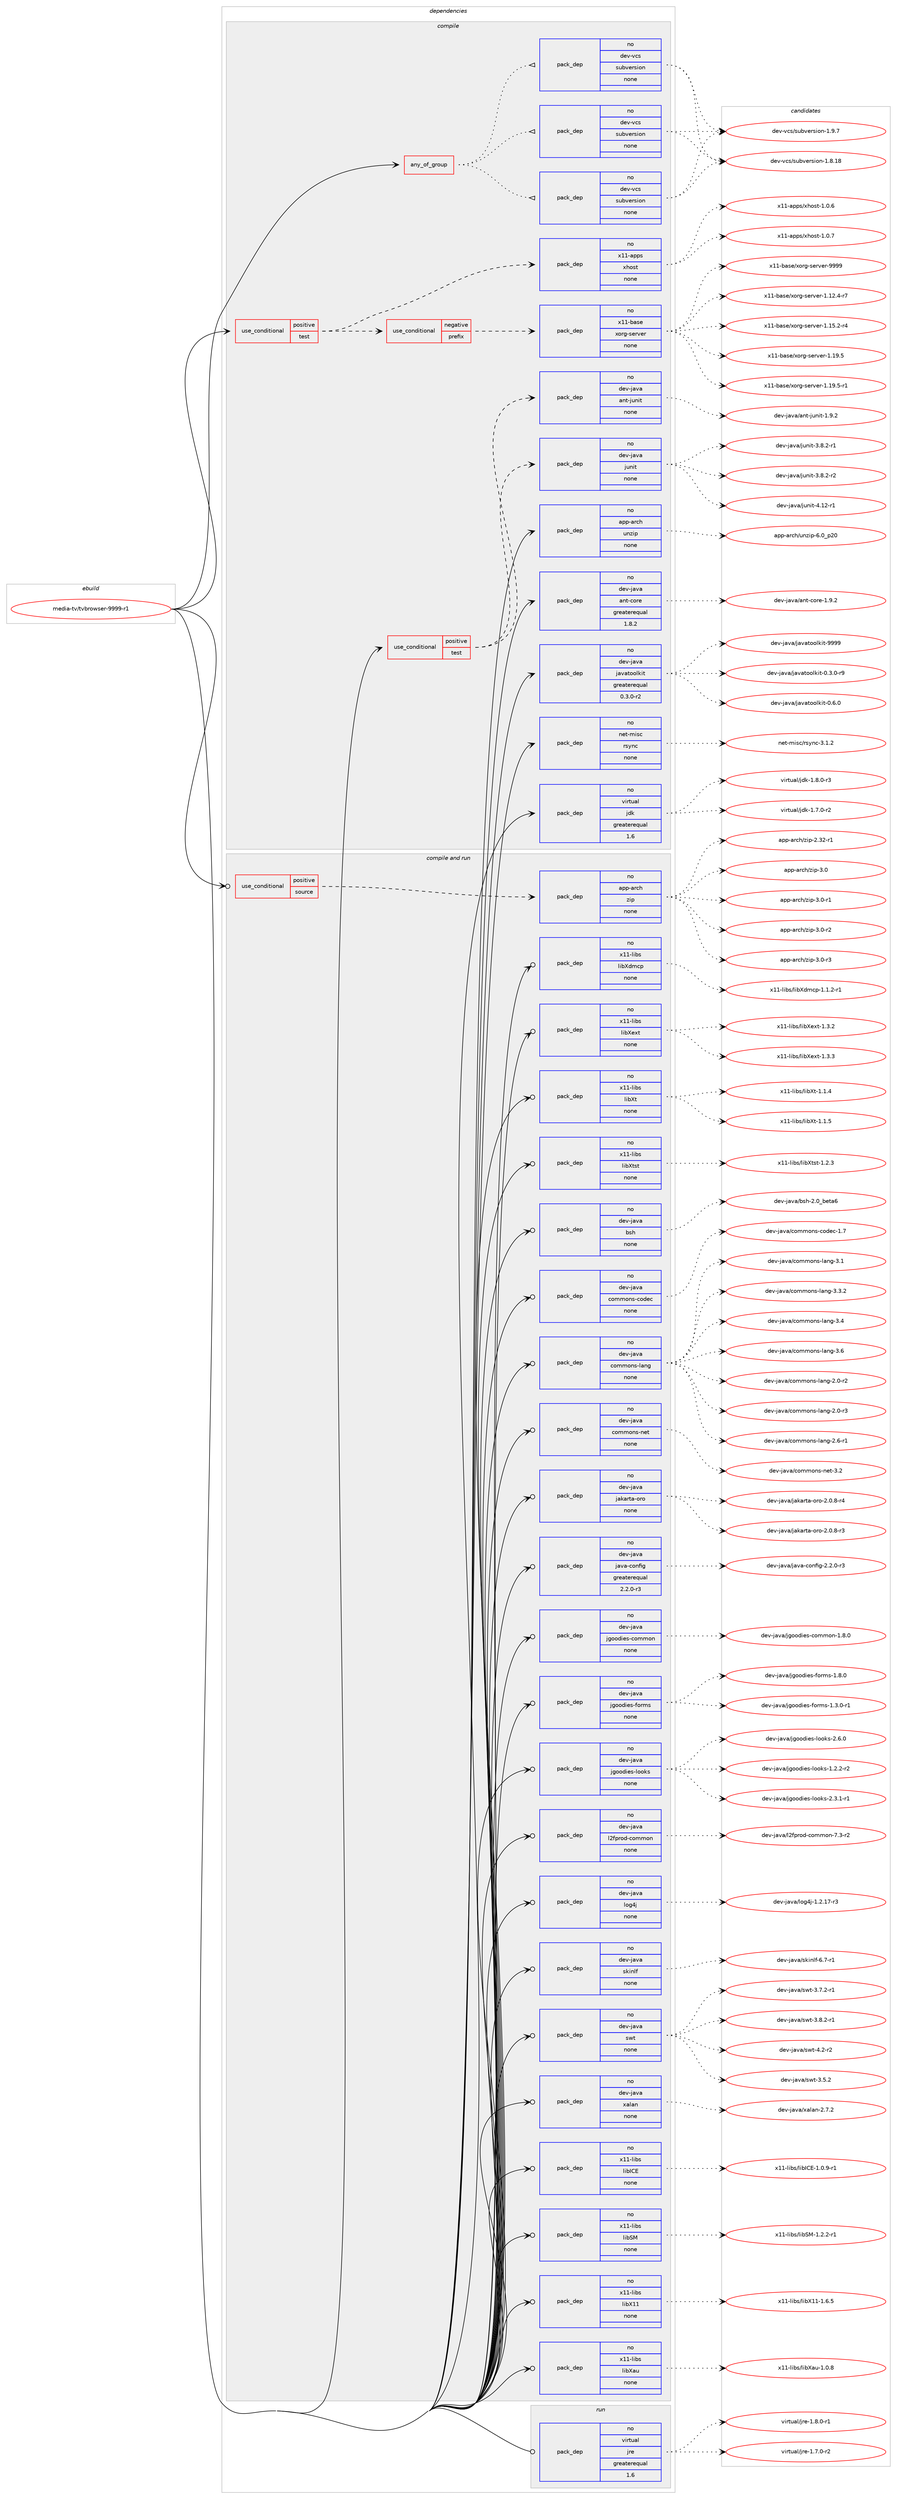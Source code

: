 digraph prolog {

# *************
# Graph options
# *************

newrank=true;
concentrate=true;
compound=true;
graph [rankdir=LR,fontname=Helvetica,fontsize=10,ranksep=1.5];#, ranksep=2.5, nodesep=0.2];
edge  [arrowhead=vee];
node  [fontname=Helvetica,fontsize=10];

# **********
# The ebuild
# **********

subgraph cluster_leftcol {
color=gray;
rank=same;
label=<<i>ebuild</i>>;
id [label="media-tv/tvbrowser-9999-r1", color=red, width=4, href="../media-tv/tvbrowser-9999-r1.svg"];
}

# ****************
# The dependencies
# ****************

subgraph cluster_midcol {
color=gray;
label=<<i>dependencies</i>>;
subgraph cluster_compile {
fillcolor="#eeeeee";
style=filled;
label=<<i>compile</i>>;
subgraph any6147 {
dependency389035 [label=<<TABLE BORDER="0" CELLBORDER="1" CELLSPACING="0" CELLPADDING="4"><TR><TD CELLPADDING="10">any_of_group</TD></TR></TABLE>>, shape=none, color=red];subgraph pack287333 {
dependency389036 [label=<<TABLE BORDER="0" CELLBORDER="1" CELLSPACING="0" CELLPADDING="4" WIDTH="220"><TR><TD ROWSPAN="6" CELLPADDING="30">pack_dep</TD></TR><TR><TD WIDTH="110">no</TD></TR><TR><TD>dev-vcs</TD></TR><TR><TD>subversion</TD></TR><TR><TD>none</TD></TR><TR><TD></TD></TR></TABLE>>, shape=none, color=blue];
}
dependency389035:e -> dependency389036:w [weight=20,style="dotted",arrowhead="oinv"];
subgraph pack287334 {
dependency389037 [label=<<TABLE BORDER="0" CELLBORDER="1" CELLSPACING="0" CELLPADDING="4" WIDTH="220"><TR><TD ROWSPAN="6" CELLPADDING="30">pack_dep</TD></TR><TR><TD WIDTH="110">no</TD></TR><TR><TD>dev-vcs</TD></TR><TR><TD>subversion</TD></TR><TR><TD>none</TD></TR><TR><TD></TD></TR></TABLE>>, shape=none, color=blue];
}
dependency389035:e -> dependency389037:w [weight=20,style="dotted",arrowhead="oinv"];
subgraph pack287335 {
dependency389038 [label=<<TABLE BORDER="0" CELLBORDER="1" CELLSPACING="0" CELLPADDING="4" WIDTH="220"><TR><TD ROWSPAN="6" CELLPADDING="30">pack_dep</TD></TR><TR><TD WIDTH="110">no</TD></TR><TR><TD>dev-vcs</TD></TR><TR><TD>subversion</TD></TR><TR><TD>none</TD></TR><TR><TD></TD></TR></TABLE>>, shape=none, color=blue];
}
dependency389035:e -> dependency389038:w [weight=20,style="dotted",arrowhead="oinv"];
}
id:e -> dependency389035:w [weight=20,style="solid",arrowhead="vee"];
subgraph cond95384 {
dependency389039 [label=<<TABLE BORDER="0" CELLBORDER="1" CELLSPACING="0" CELLPADDING="4"><TR><TD ROWSPAN="3" CELLPADDING="10">use_conditional</TD></TR><TR><TD>positive</TD></TR><TR><TD>test</TD></TR></TABLE>>, shape=none, color=red];
subgraph cond95385 {
dependency389040 [label=<<TABLE BORDER="0" CELLBORDER="1" CELLSPACING="0" CELLPADDING="4"><TR><TD ROWSPAN="3" CELLPADDING="10">use_conditional</TD></TR><TR><TD>negative</TD></TR><TR><TD>prefix</TD></TR></TABLE>>, shape=none, color=red];
subgraph pack287336 {
dependency389041 [label=<<TABLE BORDER="0" CELLBORDER="1" CELLSPACING="0" CELLPADDING="4" WIDTH="220"><TR><TD ROWSPAN="6" CELLPADDING="30">pack_dep</TD></TR><TR><TD WIDTH="110">no</TD></TR><TR><TD>x11-base</TD></TR><TR><TD>xorg-server</TD></TR><TR><TD>none</TD></TR><TR><TD></TD></TR></TABLE>>, shape=none, color=blue];
}
dependency389040:e -> dependency389041:w [weight=20,style="dashed",arrowhead="vee"];
}
dependency389039:e -> dependency389040:w [weight=20,style="dashed",arrowhead="vee"];
subgraph pack287337 {
dependency389042 [label=<<TABLE BORDER="0" CELLBORDER="1" CELLSPACING="0" CELLPADDING="4" WIDTH="220"><TR><TD ROWSPAN="6" CELLPADDING="30">pack_dep</TD></TR><TR><TD WIDTH="110">no</TD></TR><TR><TD>x11-apps</TD></TR><TR><TD>xhost</TD></TR><TR><TD>none</TD></TR><TR><TD></TD></TR></TABLE>>, shape=none, color=blue];
}
dependency389039:e -> dependency389042:w [weight=20,style="dashed",arrowhead="vee"];
}
id:e -> dependency389039:w [weight=20,style="solid",arrowhead="vee"];
subgraph cond95386 {
dependency389043 [label=<<TABLE BORDER="0" CELLBORDER="1" CELLSPACING="0" CELLPADDING="4"><TR><TD ROWSPAN="3" CELLPADDING="10">use_conditional</TD></TR><TR><TD>positive</TD></TR><TR><TD>test</TD></TR></TABLE>>, shape=none, color=red];
subgraph pack287338 {
dependency389044 [label=<<TABLE BORDER="0" CELLBORDER="1" CELLSPACING="0" CELLPADDING="4" WIDTH="220"><TR><TD ROWSPAN="6" CELLPADDING="30">pack_dep</TD></TR><TR><TD WIDTH="110">no</TD></TR><TR><TD>dev-java</TD></TR><TR><TD>junit</TD></TR><TR><TD>none</TD></TR><TR><TD></TD></TR></TABLE>>, shape=none, color=blue];
}
dependency389043:e -> dependency389044:w [weight=20,style="dashed",arrowhead="vee"];
subgraph pack287339 {
dependency389045 [label=<<TABLE BORDER="0" CELLBORDER="1" CELLSPACING="0" CELLPADDING="4" WIDTH="220"><TR><TD ROWSPAN="6" CELLPADDING="30">pack_dep</TD></TR><TR><TD WIDTH="110">no</TD></TR><TR><TD>dev-java</TD></TR><TR><TD>ant-junit</TD></TR><TR><TD>none</TD></TR><TR><TD></TD></TR></TABLE>>, shape=none, color=blue];
}
dependency389043:e -> dependency389045:w [weight=20,style="dashed",arrowhead="vee"];
}
id:e -> dependency389043:w [weight=20,style="solid",arrowhead="vee"];
subgraph pack287340 {
dependency389046 [label=<<TABLE BORDER="0" CELLBORDER="1" CELLSPACING="0" CELLPADDING="4" WIDTH="220"><TR><TD ROWSPAN="6" CELLPADDING="30">pack_dep</TD></TR><TR><TD WIDTH="110">no</TD></TR><TR><TD>app-arch</TD></TR><TR><TD>unzip</TD></TR><TR><TD>none</TD></TR><TR><TD></TD></TR></TABLE>>, shape=none, color=blue];
}
id:e -> dependency389046:w [weight=20,style="solid",arrowhead="vee"];
subgraph pack287341 {
dependency389047 [label=<<TABLE BORDER="0" CELLBORDER="1" CELLSPACING="0" CELLPADDING="4" WIDTH="220"><TR><TD ROWSPAN="6" CELLPADDING="30">pack_dep</TD></TR><TR><TD WIDTH="110">no</TD></TR><TR><TD>dev-java</TD></TR><TR><TD>ant-core</TD></TR><TR><TD>greaterequal</TD></TR><TR><TD>1.8.2</TD></TR></TABLE>>, shape=none, color=blue];
}
id:e -> dependency389047:w [weight=20,style="solid",arrowhead="vee"];
subgraph pack287342 {
dependency389048 [label=<<TABLE BORDER="0" CELLBORDER="1" CELLSPACING="0" CELLPADDING="4" WIDTH="220"><TR><TD ROWSPAN="6" CELLPADDING="30">pack_dep</TD></TR><TR><TD WIDTH="110">no</TD></TR><TR><TD>dev-java</TD></TR><TR><TD>javatoolkit</TD></TR><TR><TD>greaterequal</TD></TR><TR><TD>0.3.0-r2</TD></TR></TABLE>>, shape=none, color=blue];
}
id:e -> dependency389048:w [weight=20,style="solid",arrowhead="vee"];
subgraph pack287343 {
dependency389049 [label=<<TABLE BORDER="0" CELLBORDER="1" CELLSPACING="0" CELLPADDING="4" WIDTH="220"><TR><TD ROWSPAN="6" CELLPADDING="30">pack_dep</TD></TR><TR><TD WIDTH="110">no</TD></TR><TR><TD>net-misc</TD></TR><TR><TD>rsync</TD></TR><TR><TD>none</TD></TR><TR><TD></TD></TR></TABLE>>, shape=none, color=blue];
}
id:e -> dependency389049:w [weight=20,style="solid",arrowhead="vee"];
subgraph pack287344 {
dependency389050 [label=<<TABLE BORDER="0" CELLBORDER="1" CELLSPACING="0" CELLPADDING="4" WIDTH="220"><TR><TD ROWSPAN="6" CELLPADDING="30">pack_dep</TD></TR><TR><TD WIDTH="110">no</TD></TR><TR><TD>virtual</TD></TR><TR><TD>jdk</TD></TR><TR><TD>greaterequal</TD></TR><TR><TD>1.6</TD></TR></TABLE>>, shape=none, color=blue];
}
id:e -> dependency389050:w [weight=20,style="solid",arrowhead="vee"];
}
subgraph cluster_compileandrun {
fillcolor="#eeeeee";
style=filled;
label=<<i>compile and run</i>>;
subgraph cond95387 {
dependency389051 [label=<<TABLE BORDER="0" CELLBORDER="1" CELLSPACING="0" CELLPADDING="4"><TR><TD ROWSPAN="3" CELLPADDING="10">use_conditional</TD></TR><TR><TD>positive</TD></TR><TR><TD>source</TD></TR></TABLE>>, shape=none, color=red];
subgraph pack287345 {
dependency389052 [label=<<TABLE BORDER="0" CELLBORDER="1" CELLSPACING="0" CELLPADDING="4" WIDTH="220"><TR><TD ROWSPAN="6" CELLPADDING="30">pack_dep</TD></TR><TR><TD WIDTH="110">no</TD></TR><TR><TD>app-arch</TD></TR><TR><TD>zip</TD></TR><TR><TD>none</TD></TR><TR><TD></TD></TR></TABLE>>, shape=none, color=blue];
}
dependency389051:e -> dependency389052:w [weight=20,style="dashed",arrowhead="vee"];
}
id:e -> dependency389051:w [weight=20,style="solid",arrowhead="odotvee"];
subgraph pack287346 {
dependency389053 [label=<<TABLE BORDER="0" CELLBORDER="1" CELLSPACING="0" CELLPADDING="4" WIDTH="220"><TR><TD ROWSPAN="6" CELLPADDING="30">pack_dep</TD></TR><TR><TD WIDTH="110">no</TD></TR><TR><TD>dev-java</TD></TR><TR><TD>bsh</TD></TR><TR><TD>none</TD></TR><TR><TD></TD></TR></TABLE>>, shape=none, color=blue];
}
id:e -> dependency389053:w [weight=20,style="solid",arrowhead="odotvee"];
subgraph pack287347 {
dependency389054 [label=<<TABLE BORDER="0" CELLBORDER="1" CELLSPACING="0" CELLPADDING="4" WIDTH="220"><TR><TD ROWSPAN="6" CELLPADDING="30">pack_dep</TD></TR><TR><TD WIDTH="110">no</TD></TR><TR><TD>dev-java</TD></TR><TR><TD>commons-codec</TD></TR><TR><TD>none</TD></TR><TR><TD></TD></TR></TABLE>>, shape=none, color=blue];
}
id:e -> dependency389054:w [weight=20,style="solid",arrowhead="odotvee"];
subgraph pack287348 {
dependency389055 [label=<<TABLE BORDER="0" CELLBORDER="1" CELLSPACING="0" CELLPADDING="4" WIDTH="220"><TR><TD ROWSPAN="6" CELLPADDING="30">pack_dep</TD></TR><TR><TD WIDTH="110">no</TD></TR><TR><TD>dev-java</TD></TR><TR><TD>commons-lang</TD></TR><TR><TD>none</TD></TR><TR><TD></TD></TR></TABLE>>, shape=none, color=blue];
}
id:e -> dependency389055:w [weight=20,style="solid",arrowhead="odotvee"];
subgraph pack287349 {
dependency389056 [label=<<TABLE BORDER="0" CELLBORDER="1" CELLSPACING="0" CELLPADDING="4" WIDTH="220"><TR><TD ROWSPAN="6" CELLPADDING="30">pack_dep</TD></TR><TR><TD WIDTH="110">no</TD></TR><TR><TD>dev-java</TD></TR><TR><TD>commons-net</TD></TR><TR><TD>none</TD></TR><TR><TD></TD></TR></TABLE>>, shape=none, color=blue];
}
id:e -> dependency389056:w [weight=20,style="solid",arrowhead="odotvee"];
subgraph pack287350 {
dependency389057 [label=<<TABLE BORDER="0" CELLBORDER="1" CELLSPACING="0" CELLPADDING="4" WIDTH="220"><TR><TD ROWSPAN="6" CELLPADDING="30">pack_dep</TD></TR><TR><TD WIDTH="110">no</TD></TR><TR><TD>dev-java</TD></TR><TR><TD>jakarta-oro</TD></TR><TR><TD>none</TD></TR><TR><TD></TD></TR></TABLE>>, shape=none, color=blue];
}
id:e -> dependency389057:w [weight=20,style="solid",arrowhead="odotvee"];
subgraph pack287351 {
dependency389058 [label=<<TABLE BORDER="0" CELLBORDER="1" CELLSPACING="0" CELLPADDING="4" WIDTH="220"><TR><TD ROWSPAN="6" CELLPADDING="30">pack_dep</TD></TR><TR><TD WIDTH="110">no</TD></TR><TR><TD>dev-java</TD></TR><TR><TD>java-config</TD></TR><TR><TD>greaterequal</TD></TR><TR><TD>2.2.0-r3</TD></TR></TABLE>>, shape=none, color=blue];
}
id:e -> dependency389058:w [weight=20,style="solid",arrowhead="odotvee"];
subgraph pack287352 {
dependency389059 [label=<<TABLE BORDER="0" CELLBORDER="1" CELLSPACING="0" CELLPADDING="4" WIDTH="220"><TR><TD ROWSPAN="6" CELLPADDING="30">pack_dep</TD></TR><TR><TD WIDTH="110">no</TD></TR><TR><TD>dev-java</TD></TR><TR><TD>jgoodies-common</TD></TR><TR><TD>none</TD></TR><TR><TD></TD></TR></TABLE>>, shape=none, color=blue];
}
id:e -> dependency389059:w [weight=20,style="solid",arrowhead="odotvee"];
subgraph pack287353 {
dependency389060 [label=<<TABLE BORDER="0" CELLBORDER="1" CELLSPACING="0" CELLPADDING="4" WIDTH="220"><TR><TD ROWSPAN="6" CELLPADDING="30">pack_dep</TD></TR><TR><TD WIDTH="110">no</TD></TR><TR><TD>dev-java</TD></TR><TR><TD>jgoodies-forms</TD></TR><TR><TD>none</TD></TR><TR><TD></TD></TR></TABLE>>, shape=none, color=blue];
}
id:e -> dependency389060:w [weight=20,style="solid",arrowhead="odotvee"];
subgraph pack287354 {
dependency389061 [label=<<TABLE BORDER="0" CELLBORDER="1" CELLSPACING="0" CELLPADDING="4" WIDTH="220"><TR><TD ROWSPAN="6" CELLPADDING="30">pack_dep</TD></TR><TR><TD WIDTH="110">no</TD></TR><TR><TD>dev-java</TD></TR><TR><TD>jgoodies-looks</TD></TR><TR><TD>none</TD></TR><TR><TD></TD></TR></TABLE>>, shape=none, color=blue];
}
id:e -> dependency389061:w [weight=20,style="solid",arrowhead="odotvee"];
subgraph pack287355 {
dependency389062 [label=<<TABLE BORDER="0" CELLBORDER="1" CELLSPACING="0" CELLPADDING="4" WIDTH="220"><TR><TD ROWSPAN="6" CELLPADDING="30">pack_dep</TD></TR><TR><TD WIDTH="110">no</TD></TR><TR><TD>dev-java</TD></TR><TR><TD>l2fprod-common</TD></TR><TR><TD>none</TD></TR><TR><TD></TD></TR></TABLE>>, shape=none, color=blue];
}
id:e -> dependency389062:w [weight=20,style="solid",arrowhead="odotvee"];
subgraph pack287356 {
dependency389063 [label=<<TABLE BORDER="0" CELLBORDER="1" CELLSPACING="0" CELLPADDING="4" WIDTH="220"><TR><TD ROWSPAN="6" CELLPADDING="30">pack_dep</TD></TR><TR><TD WIDTH="110">no</TD></TR><TR><TD>dev-java</TD></TR><TR><TD>log4j</TD></TR><TR><TD>none</TD></TR><TR><TD></TD></TR></TABLE>>, shape=none, color=blue];
}
id:e -> dependency389063:w [weight=20,style="solid",arrowhead="odotvee"];
subgraph pack287357 {
dependency389064 [label=<<TABLE BORDER="0" CELLBORDER="1" CELLSPACING="0" CELLPADDING="4" WIDTH="220"><TR><TD ROWSPAN="6" CELLPADDING="30">pack_dep</TD></TR><TR><TD WIDTH="110">no</TD></TR><TR><TD>dev-java</TD></TR><TR><TD>skinlf</TD></TR><TR><TD>none</TD></TR><TR><TD></TD></TR></TABLE>>, shape=none, color=blue];
}
id:e -> dependency389064:w [weight=20,style="solid",arrowhead="odotvee"];
subgraph pack287358 {
dependency389065 [label=<<TABLE BORDER="0" CELLBORDER="1" CELLSPACING="0" CELLPADDING="4" WIDTH="220"><TR><TD ROWSPAN="6" CELLPADDING="30">pack_dep</TD></TR><TR><TD WIDTH="110">no</TD></TR><TR><TD>dev-java</TD></TR><TR><TD>swt</TD></TR><TR><TD>none</TD></TR><TR><TD></TD></TR></TABLE>>, shape=none, color=blue];
}
id:e -> dependency389065:w [weight=20,style="solid",arrowhead="odotvee"];
subgraph pack287359 {
dependency389066 [label=<<TABLE BORDER="0" CELLBORDER="1" CELLSPACING="0" CELLPADDING="4" WIDTH="220"><TR><TD ROWSPAN="6" CELLPADDING="30">pack_dep</TD></TR><TR><TD WIDTH="110">no</TD></TR><TR><TD>dev-java</TD></TR><TR><TD>xalan</TD></TR><TR><TD>none</TD></TR><TR><TD></TD></TR></TABLE>>, shape=none, color=blue];
}
id:e -> dependency389066:w [weight=20,style="solid",arrowhead="odotvee"];
subgraph pack287360 {
dependency389067 [label=<<TABLE BORDER="0" CELLBORDER="1" CELLSPACING="0" CELLPADDING="4" WIDTH="220"><TR><TD ROWSPAN="6" CELLPADDING="30">pack_dep</TD></TR><TR><TD WIDTH="110">no</TD></TR><TR><TD>x11-libs</TD></TR><TR><TD>libICE</TD></TR><TR><TD>none</TD></TR><TR><TD></TD></TR></TABLE>>, shape=none, color=blue];
}
id:e -> dependency389067:w [weight=20,style="solid",arrowhead="odotvee"];
subgraph pack287361 {
dependency389068 [label=<<TABLE BORDER="0" CELLBORDER="1" CELLSPACING="0" CELLPADDING="4" WIDTH="220"><TR><TD ROWSPAN="6" CELLPADDING="30">pack_dep</TD></TR><TR><TD WIDTH="110">no</TD></TR><TR><TD>x11-libs</TD></TR><TR><TD>libSM</TD></TR><TR><TD>none</TD></TR><TR><TD></TD></TR></TABLE>>, shape=none, color=blue];
}
id:e -> dependency389068:w [weight=20,style="solid",arrowhead="odotvee"];
subgraph pack287362 {
dependency389069 [label=<<TABLE BORDER="0" CELLBORDER="1" CELLSPACING="0" CELLPADDING="4" WIDTH="220"><TR><TD ROWSPAN="6" CELLPADDING="30">pack_dep</TD></TR><TR><TD WIDTH="110">no</TD></TR><TR><TD>x11-libs</TD></TR><TR><TD>libX11</TD></TR><TR><TD>none</TD></TR><TR><TD></TD></TR></TABLE>>, shape=none, color=blue];
}
id:e -> dependency389069:w [weight=20,style="solid",arrowhead="odotvee"];
subgraph pack287363 {
dependency389070 [label=<<TABLE BORDER="0" CELLBORDER="1" CELLSPACING="0" CELLPADDING="4" WIDTH="220"><TR><TD ROWSPAN="6" CELLPADDING="30">pack_dep</TD></TR><TR><TD WIDTH="110">no</TD></TR><TR><TD>x11-libs</TD></TR><TR><TD>libXau</TD></TR><TR><TD>none</TD></TR><TR><TD></TD></TR></TABLE>>, shape=none, color=blue];
}
id:e -> dependency389070:w [weight=20,style="solid",arrowhead="odotvee"];
subgraph pack287364 {
dependency389071 [label=<<TABLE BORDER="0" CELLBORDER="1" CELLSPACING="0" CELLPADDING="4" WIDTH="220"><TR><TD ROWSPAN="6" CELLPADDING="30">pack_dep</TD></TR><TR><TD WIDTH="110">no</TD></TR><TR><TD>x11-libs</TD></TR><TR><TD>libXdmcp</TD></TR><TR><TD>none</TD></TR><TR><TD></TD></TR></TABLE>>, shape=none, color=blue];
}
id:e -> dependency389071:w [weight=20,style="solid",arrowhead="odotvee"];
subgraph pack287365 {
dependency389072 [label=<<TABLE BORDER="0" CELLBORDER="1" CELLSPACING="0" CELLPADDING="4" WIDTH="220"><TR><TD ROWSPAN="6" CELLPADDING="30">pack_dep</TD></TR><TR><TD WIDTH="110">no</TD></TR><TR><TD>x11-libs</TD></TR><TR><TD>libXext</TD></TR><TR><TD>none</TD></TR><TR><TD></TD></TR></TABLE>>, shape=none, color=blue];
}
id:e -> dependency389072:w [weight=20,style="solid",arrowhead="odotvee"];
subgraph pack287366 {
dependency389073 [label=<<TABLE BORDER="0" CELLBORDER="1" CELLSPACING="0" CELLPADDING="4" WIDTH="220"><TR><TD ROWSPAN="6" CELLPADDING="30">pack_dep</TD></TR><TR><TD WIDTH="110">no</TD></TR><TR><TD>x11-libs</TD></TR><TR><TD>libXt</TD></TR><TR><TD>none</TD></TR><TR><TD></TD></TR></TABLE>>, shape=none, color=blue];
}
id:e -> dependency389073:w [weight=20,style="solid",arrowhead="odotvee"];
subgraph pack287367 {
dependency389074 [label=<<TABLE BORDER="0" CELLBORDER="1" CELLSPACING="0" CELLPADDING="4" WIDTH="220"><TR><TD ROWSPAN="6" CELLPADDING="30">pack_dep</TD></TR><TR><TD WIDTH="110">no</TD></TR><TR><TD>x11-libs</TD></TR><TR><TD>libXtst</TD></TR><TR><TD>none</TD></TR><TR><TD></TD></TR></TABLE>>, shape=none, color=blue];
}
id:e -> dependency389074:w [weight=20,style="solid",arrowhead="odotvee"];
}
subgraph cluster_run {
fillcolor="#eeeeee";
style=filled;
label=<<i>run</i>>;
subgraph pack287368 {
dependency389075 [label=<<TABLE BORDER="0" CELLBORDER="1" CELLSPACING="0" CELLPADDING="4" WIDTH="220"><TR><TD ROWSPAN="6" CELLPADDING="30">pack_dep</TD></TR><TR><TD WIDTH="110">no</TD></TR><TR><TD>virtual</TD></TR><TR><TD>jre</TD></TR><TR><TD>greaterequal</TD></TR><TR><TD>1.6</TD></TR></TABLE>>, shape=none, color=blue];
}
id:e -> dependency389075:w [weight=20,style="solid",arrowhead="odot"];
}
}

# **************
# The candidates
# **************

subgraph cluster_choices {
rank=same;
color=gray;
label=<<i>candidates</i>>;

subgraph choice287333 {
color=black;
nodesep=1;
choice1001011184511899115471151179811810111411510511111045494656464956 [label="dev-vcs/subversion-1.8.18", color=red, width=4,href="../dev-vcs/subversion-1.8.18.svg"];
choice10010111845118991154711511798118101114115105111110454946574655 [label="dev-vcs/subversion-1.9.7", color=red, width=4,href="../dev-vcs/subversion-1.9.7.svg"];
dependency389036:e -> choice1001011184511899115471151179811810111411510511111045494656464956:w [style=dotted,weight="100"];
dependency389036:e -> choice10010111845118991154711511798118101114115105111110454946574655:w [style=dotted,weight="100"];
}
subgraph choice287334 {
color=black;
nodesep=1;
choice1001011184511899115471151179811810111411510511111045494656464956 [label="dev-vcs/subversion-1.8.18", color=red, width=4,href="../dev-vcs/subversion-1.8.18.svg"];
choice10010111845118991154711511798118101114115105111110454946574655 [label="dev-vcs/subversion-1.9.7", color=red, width=4,href="../dev-vcs/subversion-1.9.7.svg"];
dependency389037:e -> choice1001011184511899115471151179811810111411510511111045494656464956:w [style=dotted,weight="100"];
dependency389037:e -> choice10010111845118991154711511798118101114115105111110454946574655:w [style=dotted,weight="100"];
}
subgraph choice287335 {
color=black;
nodesep=1;
choice1001011184511899115471151179811810111411510511111045494656464956 [label="dev-vcs/subversion-1.8.18", color=red, width=4,href="../dev-vcs/subversion-1.8.18.svg"];
choice10010111845118991154711511798118101114115105111110454946574655 [label="dev-vcs/subversion-1.9.7", color=red, width=4,href="../dev-vcs/subversion-1.9.7.svg"];
dependency389038:e -> choice1001011184511899115471151179811810111411510511111045494656464956:w [style=dotted,weight="100"];
dependency389038:e -> choice10010111845118991154711511798118101114115105111110454946574655:w [style=dotted,weight="100"];
}
subgraph choice287336 {
color=black;
nodesep=1;
choice12049494598971151014712011111410345115101114118101114454946495046524511455 [label="x11-base/xorg-server-1.12.4-r7", color=red, width=4,href="../x11-base/xorg-server-1.12.4-r7.svg"];
choice12049494598971151014712011111410345115101114118101114454946495346504511452 [label="x11-base/xorg-server-1.15.2-r4", color=red, width=4,href="../x11-base/xorg-server-1.15.2-r4.svg"];
choice1204949459897115101471201111141034511510111411810111445494649574653 [label="x11-base/xorg-server-1.19.5", color=red, width=4,href="../x11-base/xorg-server-1.19.5.svg"];
choice12049494598971151014712011111410345115101114118101114454946495746534511449 [label="x11-base/xorg-server-1.19.5-r1", color=red, width=4,href="../x11-base/xorg-server-1.19.5-r1.svg"];
choice120494945989711510147120111114103451151011141181011144557575757 [label="x11-base/xorg-server-9999", color=red, width=4,href="../x11-base/xorg-server-9999.svg"];
dependency389041:e -> choice12049494598971151014712011111410345115101114118101114454946495046524511455:w [style=dotted,weight="100"];
dependency389041:e -> choice12049494598971151014712011111410345115101114118101114454946495346504511452:w [style=dotted,weight="100"];
dependency389041:e -> choice1204949459897115101471201111141034511510111411810111445494649574653:w [style=dotted,weight="100"];
dependency389041:e -> choice12049494598971151014712011111410345115101114118101114454946495746534511449:w [style=dotted,weight="100"];
dependency389041:e -> choice120494945989711510147120111114103451151011141181011144557575757:w [style=dotted,weight="100"];
}
subgraph choice287337 {
color=black;
nodesep=1;
choice1204949459711211211547120104111115116454946484654 [label="x11-apps/xhost-1.0.6", color=red, width=4,href="../x11-apps/xhost-1.0.6.svg"];
choice1204949459711211211547120104111115116454946484655 [label="x11-apps/xhost-1.0.7", color=red, width=4,href="../x11-apps/xhost-1.0.7.svg"];
dependency389042:e -> choice1204949459711211211547120104111115116454946484654:w [style=dotted,weight="100"];
dependency389042:e -> choice1204949459711211211547120104111115116454946484655:w [style=dotted,weight="100"];
}
subgraph choice287338 {
color=black;
nodesep=1;
choice100101118451069711897471061171101051164551465646504511449 [label="dev-java/junit-3.8.2-r1", color=red, width=4,href="../dev-java/junit-3.8.2-r1.svg"];
choice100101118451069711897471061171101051164551465646504511450 [label="dev-java/junit-3.8.2-r2", color=red, width=4,href="../dev-java/junit-3.8.2-r2.svg"];
choice1001011184510697118974710611711010511645524649504511449 [label="dev-java/junit-4.12-r1", color=red, width=4,href="../dev-java/junit-4.12-r1.svg"];
dependency389044:e -> choice100101118451069711897471061171101051164551465646504511449:w [style=dotted,weight="100"];
dependency389044:e -> choice100101118451069711897471061171101051164551465646504511450:w [style=dotted,weight="100"];
dependency389044:e -> choice1001011184510697118974710611711010511645524649504511449:w [style=dotted,weight="100"];
}
subgraph choice287339 {
color=black;
nodesep=1;
choice100101118451069711897479711011645106117110105116454946574650 [label="dev-java/ant-junit-1.9.2", color=red, width=4,href="../dev-java/ant-junit-1.9.2.svg"];
dependency389045:e -> choice100101118451069711897479711011645106117110105116454946574650:w [style=dotted,weight="100"];
}
subgraph choice287340 {
color=black;
nodesep=1;
choice971121124597114991044711711012210511245544648951125048 [label="app-arch/unzip-6.0_p20", color=red, width=4,href="../app-arch/unzip-6.0_p20.svg"];
dependency389046:e -> choice971121124597114991044711711012210511245544648951125048:w [style=dotted,weight="100"];
}
subgraph choice287341 {
color=black;
nodesep=1;
choice10010111845106971189747971101164599111114101454946574650 [label="dev-java/ant-core-1.9.2", color=red, width=4,href="../dev-java/ant-core-1.9.2.svg"];
dependency389047:e -> choice10010111845106971189747971101164599111114101454946574650:w [style=dotted,weight="100"];
}
subgraph choice287342 {
color=black;
nodesep=1;
choice1001011184510697118974710697118971161111111081071051164548465146484511457 [label="dev-java/javatoolkit-0.3.0-r9", color=red, width=4,href="../dev-java/javatoolkit-0.3.0-r9.svg"];
choice100101118451069711897471069711897116111111108107105116454846544648 [label="dev-java/javatoolkit-0.6.0", color=red, width=4,href="../dev-java/javatoolkit-0.6.0.svg"];
choice1001011184510697118974710697118971161111111081071051164557575757 [label="dev-java/javatoolkit-9999", color=red, width=4,href="../dev-java/javatoolkit-9999.svg"];
dependency389048:e -> choice1001011184510697118974710697118971161111111081071051164548465146484511457:w [style=dotted,weight="100"];
dependency389048:e -> choice100101118451069711897471069711897116111111108107105116454846544648:w [style=dotted,weight="100"];
dependency389048:e -> choice1001011184510697118974710697118971161111111081071051164557575757:w [style=dotted,weight="100"];
}
subgraph choice287343 {
color=black;
nodesep=1;
choice11010111645109105115994711411512111099455146494650 [label="net-misc/rsync-3.1.2", color=red, width=4,href="../net-misc/rsync-3.1.2.svg"];
dependency389049:e -> choice11010111645109105115994711411512111099455146494650:w [style=dotted,weight="100"];
}
subgraph choice287344 {
color=black;
nodesep=1;
choice11810511411611797108471061001074549465546484511450 [label="virtual/jdk-1.7.0-r2", color=red, width=4,href="../virtual/jdk-1.7.0-r2.svg"];
choice11810511411611797108471061001074549465646484511451 [label="virtual/jdk-1.8.0-r3", color=red, width=4,href="../virtual/jdk-1.8.0-r3.svg"];
dependency389050:e -> choice11810511411611797108471061001074549465546484511450:w [style=dotted,weight="100"];
dependency389050:e -> choice11810511411611797108471061001074549465646484511451:w [style=dotted,weight="100"];
}
subgraph choice287345 {
color=black;
nodesep=1;
choice971121124597114991044712210511245504651504511449 [label="app-arch/zip-2.32-r1", color=red, width=4,href="../app-arch/zip-2.32-r1.svg"];
choice971121124597114991044712210511245514648 [label="app-arch/zip-3.0", color=red, width=4,href="../app-arch/zip-3.0.svg"];
choice9711211245971149910447122105112455146484511449 [label="app-arch/zip-3.0-r1", color=red, width=4,href="../app-arch/zip-3.0-r1.svg"];
choice9711211245971149910447122105112455146484511450 [label="app-arch/zip-3.0-r2", color=red, width=4,href="../app-arch/zip-3.0-r2.svg"];
choice9711211245971149910447122105112455146484511451 [label="app-arch/zip-3.0-r3", color=red, width=4,href="../app-arch/zip-3.0-r3.svg"];
dependency389052:e -> choice971121124597114991044712210511245504651504511449:w [style=dotted,weight="100"];
dependency389052:e -> choice971121124597114991044712210511245514648:w [style=dotted,weight="100"];
dependency389052:e -> choice9711211245971149910447122105112455146484511449:w [style=dotted,weight="100"];
dependency389052:e -> choice9711211245971149910447122105112455146484511450:w [style=dotted,weight="100"];
dependency389052:e -> choice9711211245971149910447122105112455146484511451:w [style=dotted,weight="100"];
}
subgraph choice287346 {
color=black;
nodesep=1;
choice10010111845106971189747981151044550464895981011169754 [label="dev-java/bsh-2.0_beta6", color=red, width=4,href="../dev-java/bsh-2.0_beta6.svg"];
dependency389053:e -> choice10010111845106971189747981151044550464895981011169754:w [style=dotted,weight="100"];
}
subgraph choice287347 {
color=black;
nodesep=1;
choice100101118451069711897479911110910911111011545991111001019945494655 [label="dev-java/commons-codec-1.7", color=red, width=4,href="../dev-java/commons-codec-1.7.svg"];
dependency389054:e -> choice100101118451069711897479911110910911111011545991111001019945494655:w [style=dotted,weight="100"];
}
subgraph choice287348 {
color=black;
nodesep=1;
choice10010111845106971189747991111091091111101154510897110103455046484511450 [label="dev-java/commons-lang-2.0-r2", color=red, width=4,href="../dev-java/commons-lang-2.0-r2.svg"];
choice10010111845106971189747991111091091111101154510897110103455046484511451 [label="dev-java/commons-lang-2.0-r3", color=red, width=4,href="../dev-java/commons-lang-2.0-r3.svg"];
choice10010111845106971189747991111091091111101154510897110103455046544511449 [label="dev-java/commons-lang-2.6-r1", color=red, width=4,href="../dev-java/commons-lang-2.6-r1.svg"];
choice1001011184510697118974799111109109111110115451089711010345514649 [label="dev-java/commons-lang-3.1", color=red, width=4,href="../dev-java/commons-lang-3.1.svg"];
choice10010111845106971189747991111091091111101154510897110103455146514650 [label="dev-java/commons-lang-3.3.2", color=red, width=4,href="../dev-java/commons-lang-3.3.2.svg"];
choice1001011184510697118974799111109109111110115451089711010345514652 [label="dev-java/commons-lang-3.4", color=red, width=4,href="../dev-java/commons-lang-3.4.svg"];
choice1001011184510697118974799111109109111110115451089711010345514654 [label="dev-java/commons-lang-3.6", color=red, width=4,href="../dev-java/commons-lang-3.6.svg"];
dependency389055:e -> choice10010111845106971189747991111091091111101154510897110103455046484511450:w [style=dotted,weight="100"];
dependency389055:e -> choice10010111845106971189747991111091091111101154510897110103455046484511451:w [style=dotted,weight="100"];
dependency389055:e -> choice10010111845106971189747991111091091111101154510897110103455046544511449:w [style=dotted,weight="100"];
dependency389055:e -> choice1001011184510697118974799111109109111110115451089711010345514649:w [style=dotted,weight="100"];
dependency389055:e -> choice10010111845106971189747991111091091111101154510897110103455146514650:w [style=dotted,weight="100"];
dependency389055:e -> choice1001011184510697118974799111109109111110115451089711010345514652:w [style=dotted,weight="100"];
dependency389055:e -> choice1001011184510697118974799111109109111110115451089711010345514654:w [style=dotted,weight="100"];
}
subgraph choice287349 {
color=black;
nodesep=1;
choice10010111845106971189747991111091091111101154511010111645514650 [label="dev-java/commons-net-3.2", color=red, width=4,href="../dev-java/commons-net-3.2.svg"];
dependency389056:e -> choice10010111845106971189747991111091091111101154511010111645514650:w [style=dotted,weight="100"];
}
subgraph choice287350 {
color=black;
nodesep=1;
choice10010111845106971189747106971079711411697451111141114550464846564511451 [label="dev-java/jakarta-oro-2.0.8-r3", color=red, width=4,href="../dev-java/jakarta-oro-2.0.8-r3.svg"];
choice10010111845106971189747106971079711411697451111141114550464846564511452 [label="dev-java/jakarta-oro-2.0.8-r4", color=red, width=4,href="../dev-java/jakarta-oro-2.0.8-r4.svg"];
dependency389057:e -> choice10010111845106971189747106971079711411697451111141114550464846564511451:w [style=dotted,weight="100"];
dependency389057:e -> choice10010111845106971189747106971079711411697451111141114550464846564511452:w [style=dotted,weight="100"];
}
subgraph choice287351 {
color=black;
nodesep=1;
choice10010111845106971189747106971189745991111101021051034550465046484511451 [label="dev-java/java-config-2.2.0-r3", color=red, width=4,href="../dev-java/java-config-2.2.0-r3.svg"];
dependency389058:e -> choice10010111845106971189747106971189745991111101021051034550465046484511451:w [style=dotted,weight="100"];
}
subgraph choice287352 {
color=black;
nodesep=1;
choice100101118451069711897471061031111111001051011154599111109109111110454946564648 [label="dev-java/jgoodies-common-1.8.0", color=red, width=4,href="../dev-java/jgoodies-common-1.8.0.svg"];
dependency389059:e -> choice100101118451069711897471061031111111001051011154599111109109111110454946564648:w [style=dotted,weight="100"];
}
subgraph choice287353 {
color=black;
nodesep=1;
choice10010111845106971189747106103111111100105101115451021111141091154549465146484511449 [label="dev-java/jgoodies-forms-1.3.0-r1", color=red, width=4,href="../dev-java/jgoodies-forms-1.3.0-r1.svg"];
choice1001011184510697118974710610311111110010510111545102111114109115454946564648 [label="dev-java/jgoodies-forms-1.8.0", color=red, width=4,href="../dev-java/jgoodies-forms-1.8.0.svg"];
dependency389060:e -> choice10010111845106971189747106103111111100105101115451021111141091154549465146484511449:w [style=dotted,weight="100"];
dependency389060:e -> choice1001011184510697118974710610311111110010510111545102111114109115454946564648:w [style=dotted,weight="100"];
}
subgraph choice287354 {
color=black;
nodesep=1;
choice10010111845106971189747106103111111100105101115451081111111071154549465046504511450 [label="dev-java/jgoodies-looks-1.2.2-r2", color=red, width=4,href="../dev-java/jgoodies-looks-1.2.2-r2.svg"];
choice10010111845106971189747106103111111100105101115451081111111071154550465146494511449 [label="dev-java/jgoodies-looks-2.3.1-r1", color=red, width=4,href="../dev-java/jgoodies-looks-2.3.1-r1.svg"];
choice1001011184510697118974710610311111110010510111545108111111107115455046544648 [label="dev-java/jgoodies-looks-2.6.0", color=red, width=4,href="../dev-java/jgoodies-looks-2.6.0.svg"];
dependency389061:e -> choice10010111845106971189747106103111111100105101115451081111111071154549465046504511450:w [style=dotted,weight="100"];
dependency389061:e -> choice10010111845106971189747106103111111100105101115451081111111071154550465146494511449:w [style=dotted,weight="100"];
dependency389061:e -> choice1001011184510697118974710610311111110010510111545108111111107115455046544648:w [style=dotted,weight="100"];
}
subgraph choice287355 {
color=black;
nodesep=1;
choice10010111845106971189747108501021121141111004599111109109111110455546514511450 [label="dev-java/l2fprod-common-7.3-r2", color=red, width=4,href="../dev-java/l2fprod-common-7.3-r2.svg"];
dependency389062:e -> choice10010111845106971189747108501021121141111004599111109109111110455546514511450:w [style=dotted,weight="100"];
}
subgraph choice287356 {
color=black;
nodesep=1;
choice1001011184510697118974710811110352106454946504649554511451 [label="dev-java/log4j-1.2.17-r3", color=red, width=4,href="../dev-java/log4j-1.2.17-r3.svg"];
dependency389063:e -> choice1001011184510697118974710811110352106454946504649554511451:w [style=dotted,weight="100"];
}
subgraph choice287357 {
color=black;
nodesep=1;
choice10010111845106971189747115107105110108102455446554511449 [label="dev-java/skinlf-6.7-r1", color=red, width=4,href="../dev-java/skinlf-6.7-r1.svg"];
dependency389064:e -> choice10010111845106971189747115107105110108102455446554511449:w [style=dotted,weight="100"];
}
subgraph choice287358 {
color=black;
nodesep=1;
choice10010111845106971189747115119116455146534650 [label="dev-java/swt-3.5.2", color=red, width=4,href="../dev-java/swt-3.5.2.svg"];
choice100101118451069711897471151191164551465546504511449 [label="dev-java/swt-3.7.2-r1", color=red, width=4,href="../dev-java/swt-3.7.2-r1.svg"];
choice100101118451069711897471151191164551465646504511449 [label="dev-java/swt-3.8.2-r1", color=red, width=4,href="../dev-java/swt-3.8.2-r1.svg"];
choice10010111845106971189747115119116455246504511450 [label="dev-java/swt-4.2-r2", color=red, width=4,href="../dev-java/swt-4.2-r2.svg"];
dependency389065:e -> choice10010111845106971189747115119116455146534650:w [style=dotted,weight="100"];
dependency389065:e -> choice100101118451069711897471151191164551465546504511449:w [style=dotted,weight="100"];
dependency389065:e -> choice100101118451069711897471151191164551465646504511449:w [style=dotted,weight="100"];
dependency389065:e -> choice10010111845106971189747115119116455246504511450:w [style=dotted,weight="100"];
}
subgraph choice287359 {
color=black;
nodesep=1;
choice100101118451069711897471209710897110455046554650 [label="dev-java/xalan-2.7.2", color=red, width=4,href="../dev-java/xalan-2.7.2.svg"];
dependency389066:e -> choice100101118451069711897471209710897110455046554650:w [style=dotted,weight="100"];
}
subgraph choice287360 {
color=black;
nodesep=1;
choice1204949451081059811547108105987367694549464846574511449 [label="x11-libs/libICE-1.0.9-r1", color=red, width=4,href="../x11-libs/libICE-1.0.9-r1.svg"];
dependency389067:e -> choice1204949451081059811547108105987367694549464846574511449:w [style=dotted,weight="100"];
}
subgraph choice287361 {
color=black;
nodesep=1;
choice12049494510810598115471081059883774549465046504511449 [label="x11-libs/libSM-1.2.2-r1", color=red, width=4,href="../x11-libs/libSM-1.2.2-r1.svg"];
dependency389068:e -> choice12049494510810598115471081059883774549465046504511449:w [style=dotted,weight="100"];
}
subgraph choice287362 {
color=black;
nodesep=1;
choice120494945108105981154710810598884949454946544653 [label="x11-libs/libX11-1.6.5", color=red, width=4,href="../x11-libs/libX11-1.6.5.svg"];
dependency389069:e -> choice120494945108105981154710810598884949454946544653:w [style=dotted,weight="100"];
}
subgraph choice287363 {
color=black;
nodesep=1;
choice1204949451081059811547108105988897117454946484656 [label="x11-libs/libXau-1.0.8", color=red, width=4,href="../x11-libs/libXau-1.0.8.svg"];
dependency389070:e -> choice1204949451081059811547108105988897117454946484656:w [style=dotted,weight="100"];
}
subgraph choice287364 {
color=black;
nodesep=1;
choice12049494510810598115471081059888100109991124549464946504511449 [label="x11-libs/libXdmcp-1.1.2-r1", color=red, width=4,href="../x11-libs/libXdmcp-1.1.2-r1.svg"];
dependency389071:e -> choice12049494510810598115471081059888100109991124549464946504511449:w [style=dotted,weight="100"];
}
subgraph choice287365 {
color=black;
nodesep=1;
choice12049494510810598115471081059888101120116454946514650 [label="x11-libs/libXext-1.3.2", color=red, width=4,href="../x11-libs/libXext-1.3.2.svg"];
choice12049494510810598115471081059888101120116454946514651 [label="x11-libs/libXext-1.3.3", color=red, width=4,href="../x11-libs/libXext-1.3.3.svg"];
dependency389072:e -> choice12049494510810598115471081059888101120116454946514650:w [style=dotted,weight="100"];
dependency389072:e -> choice12049494510810598115471081059888101120116454946514651:w [style=dotted,weight="100"];
}
subgraph choice287366 {
color=black;
nodesep=1;
choice12049494510810598115471081059888116454946494652 [label="x11-libs/libXt-1.1.4", color=red, width=4,href="../x11-libs/libXt-1.1.4.svg"];
choice12049494510810598115471081059888116454946494653 [label="x11-libs/libXt-1.1.5", color=red, width=4,href="../x11-libs/libXt-1.1.5.svg"];
dependency389073:e -> choice12049494510810598115471081059888116454946494652:w [style=dotted,weight="100"];
dependency389073:e -> choice12049494510810598115471081059888116454946494653:w [style=dotted,weight="100"];
}
subgraph choice287367 {
color=black;
nodesep=1;
choice12049494510810598115471081059888116115116454946504651 [label="x11-libs/libXtst-1.2.3", color=red, width=4,href="../x11-libs/libXtst-1.2.3.svg"];
dependency389074:e -> choice12049494510810598115471081059888116115116454946504651:w [style=dotted,weight="100"];
}
subgraph choice287368 {
color=black;
nodesep=1;
choice11810511411611797108471061141014549465546484511450 [label="virtual/jre-1.7.0-r2", color=red, width=4,href="../virtual/jre-1.7.0-r2.svg"];
choice11810511411611797108471061141014549465646484511449 [label="virtual/jre-1.8.0-r1", color=red, width=4,href="../virtual/jre-1.8.0-r1.svg"];
dependency389075:e -> choice11810511411611797108471061141014549465546484511450:w [style=dotted,weight="100"];
dependency389075:e -> choice11810511411611797108471061141014549465646484511449:w [style=dotted,weight="100"];
}
}

}
